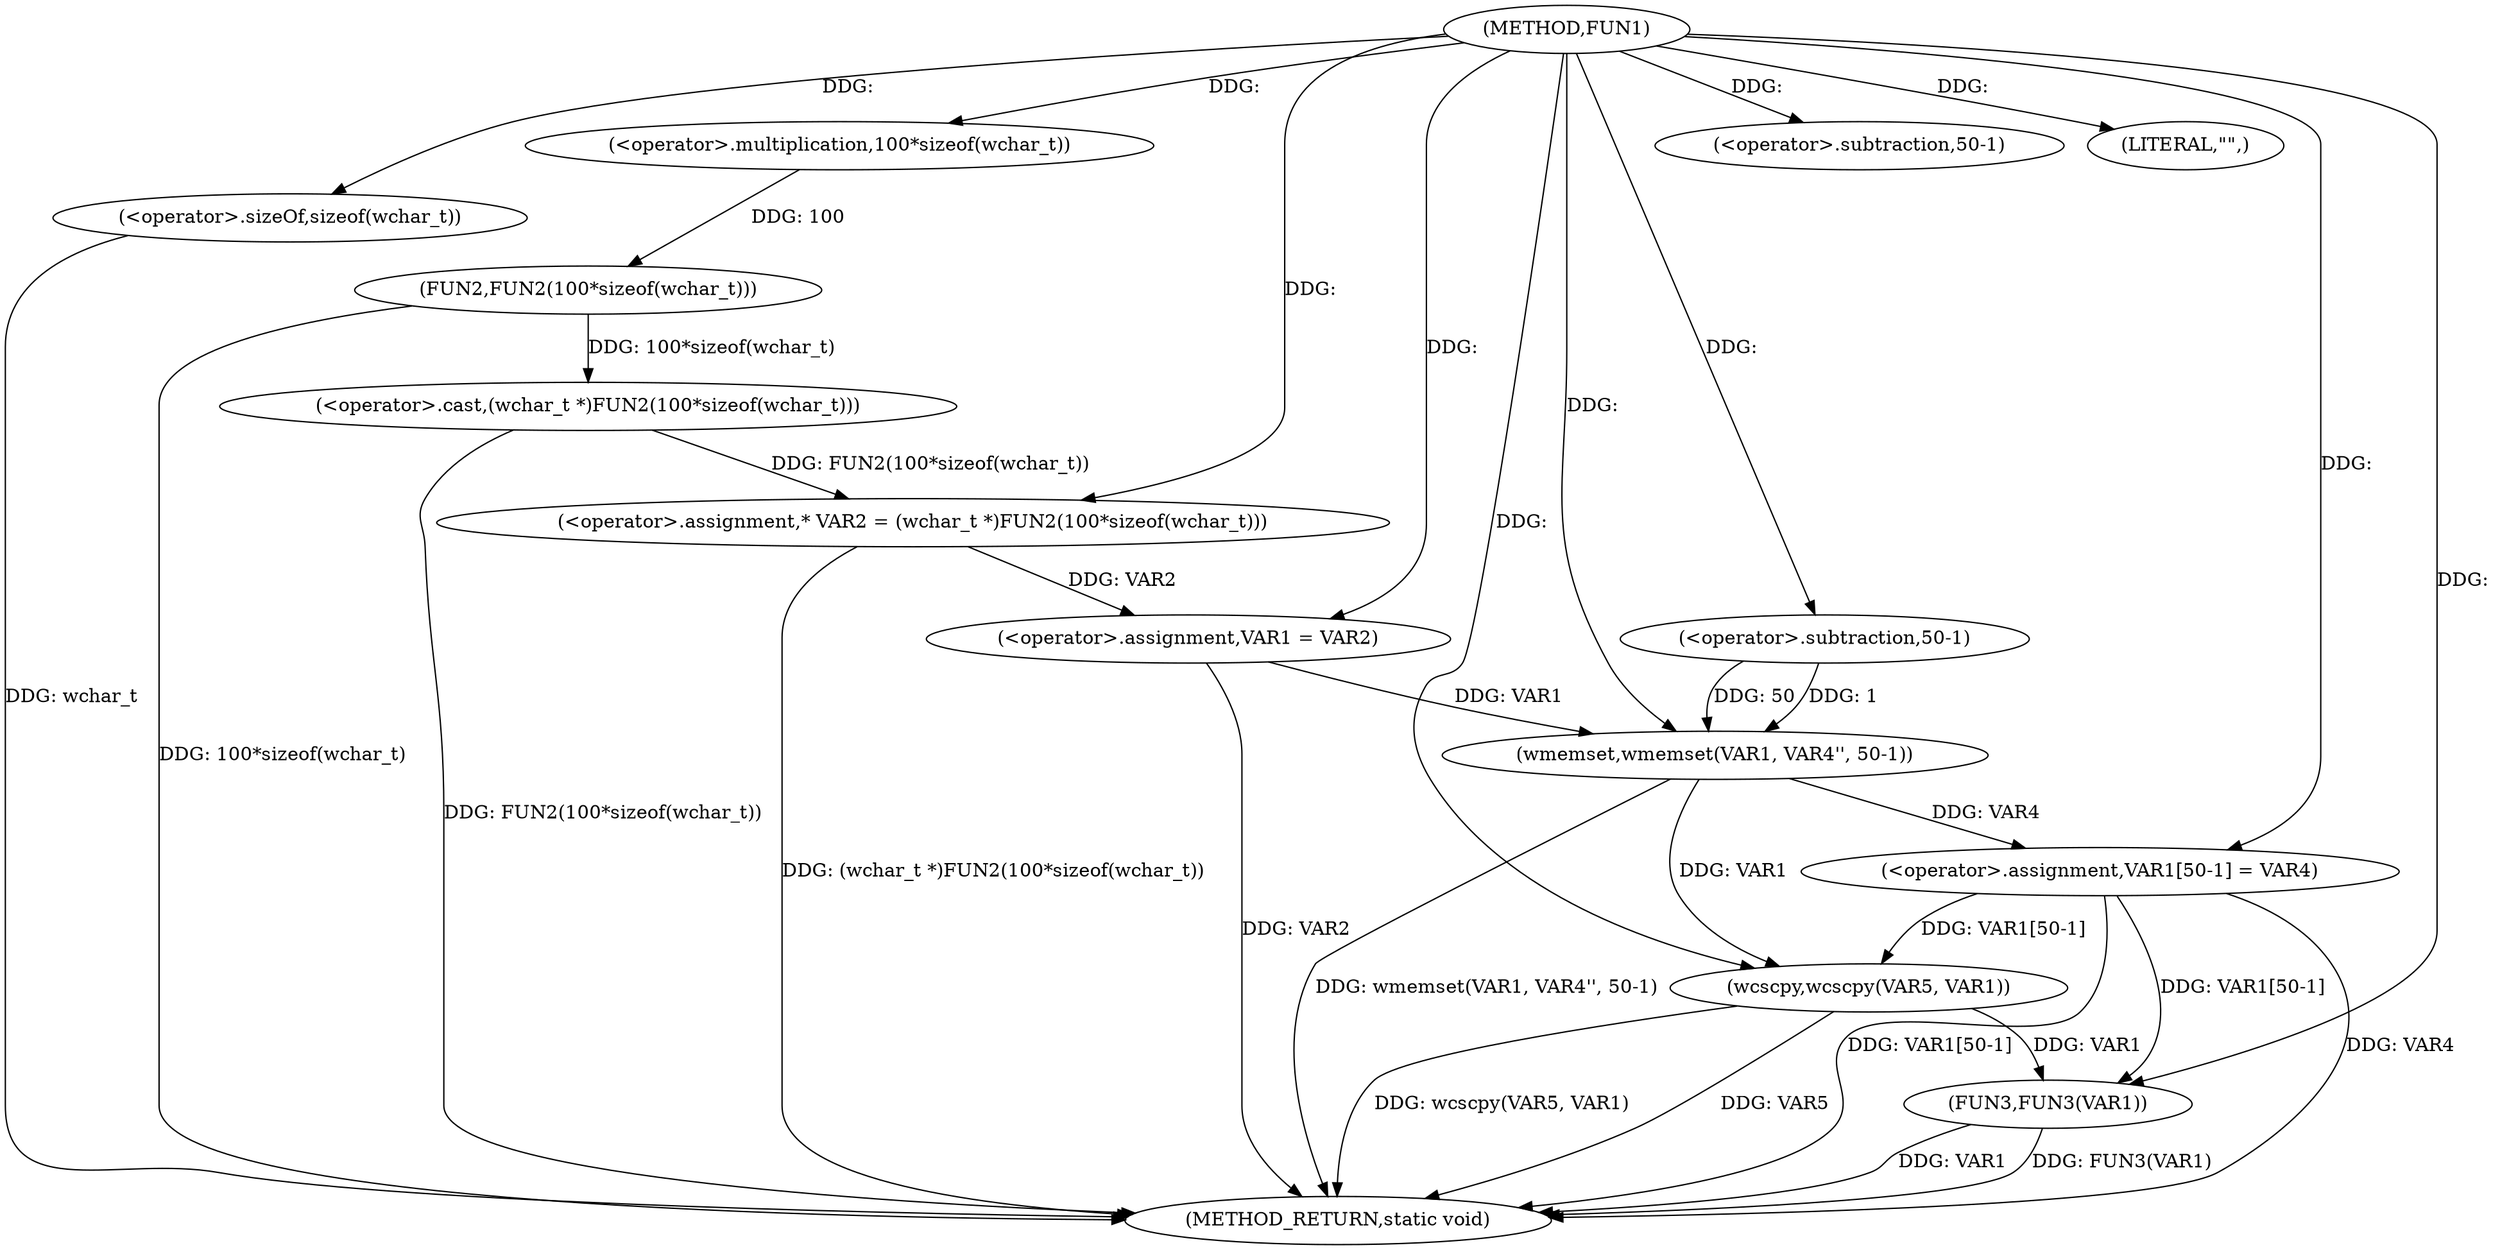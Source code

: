 digraph FUN1 {  
"1000100" [label = "(METHOD,FUN1)" ]
"1000138" [label = "(METHOD_RETURN,static void)" ]
"1000104" [label = "(<operator>.assignment,* VAR2 = (wchar_t *)FUN2(100*sizeof(wchar_t)))" ]
"1000106" [label = "(<operator>.cast,(wchar_t *)FUN2(100*sizeof(wchar_t)))" ]
"1000108" [label = "(FUN2,FUN2(100*sizeof(wchar_t)))" ]
"1000109" [label = "(<operator>.multiplication,100*sizeof(wchar_t))" ]
"1000111" [label = "(<operator>.sizeOf,sizeof(wchar_t))" ]
"1000113" [label = "(<operator>.assignment,VAR1 = VAR2)" ]
"1000118" [label = "(wmemset,wmemset(VAR1, VAR4'', 50-1))" ]
"1000121" [label = "(<operator>.subtraction,50-1)" ]
"1000124" [label = "(<operator>.assignment,VAR1[50-1] = VAR4)" ]
"1000127" [label = "(<operator>.subtraction,50-1)" ]
"1000132" [label = "(LITERAL,\"\",)" ]
"1000133" [label = "(wcscpy,wcscpy(VAR5, VAR1))" ]
"1000136" [label = "(FUN3,FUN3(VAR1))" ]
  "1000124" -> "1000138"  [ label = "DDG: VAR4"] 
  "1000124" -> "1000138"  [ label = "DDG: VAR1[50-1]"] 
  "1000106" -> "1000138"  [ label = "DDG: FUN2(100*sizeof(wchar_t))"] 
  "1000133" -> "1000138"  [ label = "DDG: VAR5"] 
  "1000113" -> "1000138"  [ label = "DDG: VAR2"] 
  "1000118" -> "1000138"  [ label = "DDG: wmemset(VAR1, VAR4'', 50-1)"] 
  "1000136" -> "1000138"  [ label = "DDG: FUN3(VAR1)"] 
  "1000133" -> "1000138"  [ label = "DDG: wcscpy(VAR5, VAR1)"] 
  "1000111" -> "1000138"  [ label = "DDG: wchar_t"] 
  "1000136" -> "1000138"  [ label = "DDG: VAR1"] 
  "1000104" -> "1000138"  [ label = "DDG: (wchar_t *)FUN2(100*sizeof(wchar_t))"] 
  "1000108" -> "1000138"  [ label = "DDG: 100*sizeof(wchar_t)"] 
  "1000106" -> "1000104"  [ label = "DDG: FUN2(100*sizeof(wchar_t))"] 
  "1000100" -> "1000104"  [ label = "DDG: "] 
  "1000108" -> "1000106"  [ label = "DDG: 100*sizeof(wchar_t)"] 
  "1000109" -> "1000108"  [ label = "DDG: 100"] 
  "1000100" -> "1000109"  [ label = "DDG: "] 
  "1000100" -> "1000111"  [ label = "DDG: "] 
  "1000104" -> "1000113"  [ label = "DDG: VAR2"] 
  "1000100" -> "1000113"  [ label = "DDG: "] 
  "1000113" -> "1000118"  [ label = "DDG: VAR1"] 
  "1000100" -> "1000118"  [ label = "DDG: "] 
  "1000121" -> "1000118"  [ label = "DDG: 50"] 
  "1000121" -> "1000118"  [ label = "DDG: 1"] 
  "1000100" -> "1000121"  [ label = "DDG: "] 
  "1000118" -> "1000124"  [ label = "DDG: VAR4"] 
  "1000100" -> "1000124"  [ label = "DDG: "] 
  "1000100" -> "1000127"  [ label = "DDG: "] 
  "1000100" -> "1000132"  [ label = "DDG: "] 
  "1000100" -> "1000133"  [ label = "DDG: "] 
  "1000124" -> "1000133"  [ label = "DDG: VAR1[50-1]"] 
  "1000118" -> "1000133"  [ label = "DDG: VAR1"] 
  "1000124" -> "1000136"  [ label = "DDG: VAR1[50-1]"] 
  "1000133" -> "1000136"  [ label = "DDG: VAR1"] 
  "1000100" -> "1000136"  [ label = "DDG: "] 
}
